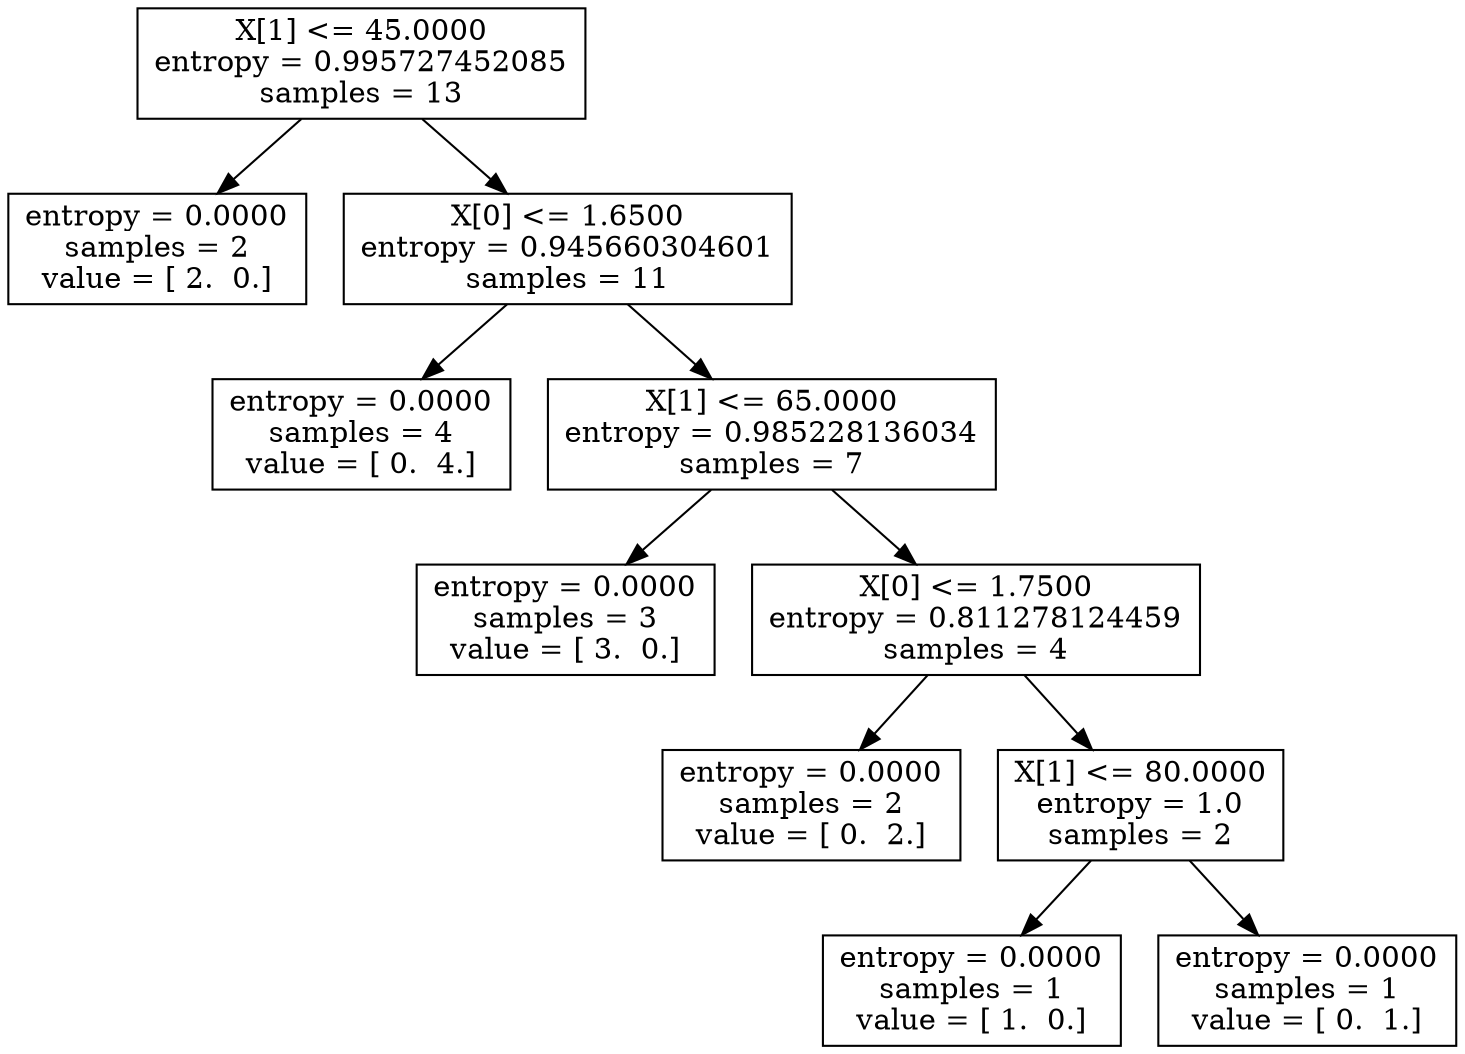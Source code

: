digraph Tree {
0 [label="X[1] <= 45.0000\nentropy = 0.995727452085\nsamples = 13", shape="box"] ;
1 [label="entropy = 0.0000\nsamples = 2\nvalue = [ 2.  0.]", shape="box"] ;
0 -> 1 ;
2 [label="X[0] <= 1.6500\nentropy = 0.945660304601\nsamples = 11", shape="box"] ;
0 -> 2 ;
3 [label="entropy = 0.0000\nsamples = 4\nvalue = [ 0.  4.]", shape="box"] ;
2 -> 3 ;
4 [label="X[1] <= 65.0000\nentropy = 0.985228136034\nsamples = 7", shape="box"] ;
2 -> 4 ;
5 [label="entropy = 0.0000\nsamples = 3\nvalue = [ 3.  0.]", shape="box"] ;
4 -> 5 ;
6 [label="X[0] <= 1.7500\nentropy = 0.811278124459\nsamples = 4", shape="box"] ;
4 -> 6 ;
7 [label="entropy = 0.0000\nsamples = 2\nvalue = [ 0.  2.]", shape="box"] ;
6 -> 7 ;
8 [label="X[1] <= 80.0000\nentropy = 1.0\nsamples = 2", shape="box"] ;
6 -> 8 ;
9 [label="entropy = 0.0000\nsamples = 1\nvalue = [ 1.  0.]", shape="box"] ;
8 -> 9 ;
10 [label="entropy = 0.0000\nsamples = 1\nvalue = [ 0.  1.]", shape="box"] ;
8 -> 10 ;
}